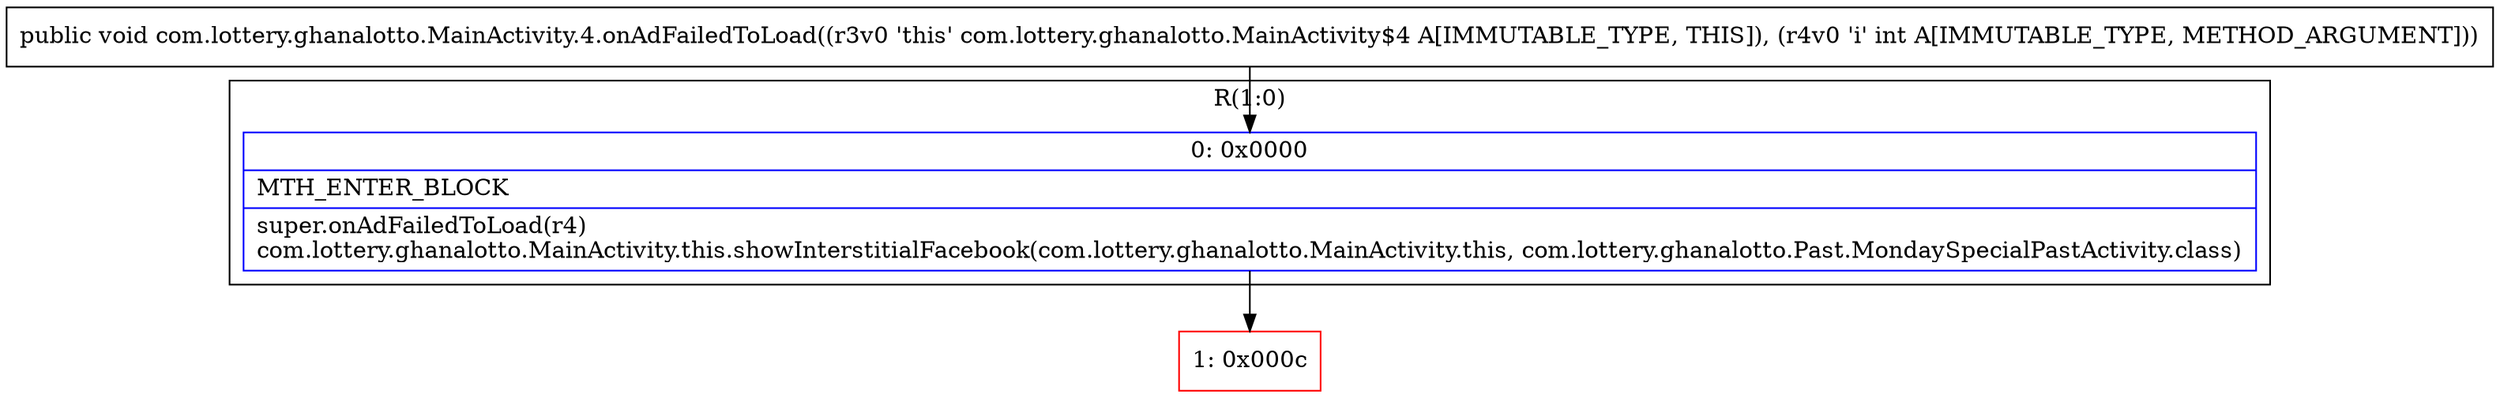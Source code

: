 digraph "CFG forcom.lottery.ghanalotto.MainActivity.4.onAdFailedToLoad(I)V" {
subgraph cluster_Region_1775291787 {
label = "R(1:0)";
node [shape=record,color=blue];
Node_0 [shape=record,label="{0\:\ 0x0000|MTH_ENTER_BLOCK\l|super.onAdFailedToLoad(r4)\lcom.lottery.ghanalotto.MainActivity.this.showInterstitialFacebook(com.lottery.ghanalotto.MainActivity.this, com.lottery.ghanalotto.Past.MondaySpecialPastActivity.class)\l}"];
}
Node_1 [shape=record,color=red,label="{1\:\ 0x000c}"];
MethodNode[shape=record,label="{public void com.lottery.ghanalotto.MainActivity.4.onAdFailedToLoad((r3v0 'this' com.lottery.ghanalotto.MainActivity$4 A[IMMUTABLE_TYPE, THIS]), (r4v0 'i' int A[IMMUTABLE_TYPE, METHOD_ARGUMENT])) }"];
MethodNode -> Node_0;
Node_0 -> Node_1;
}

